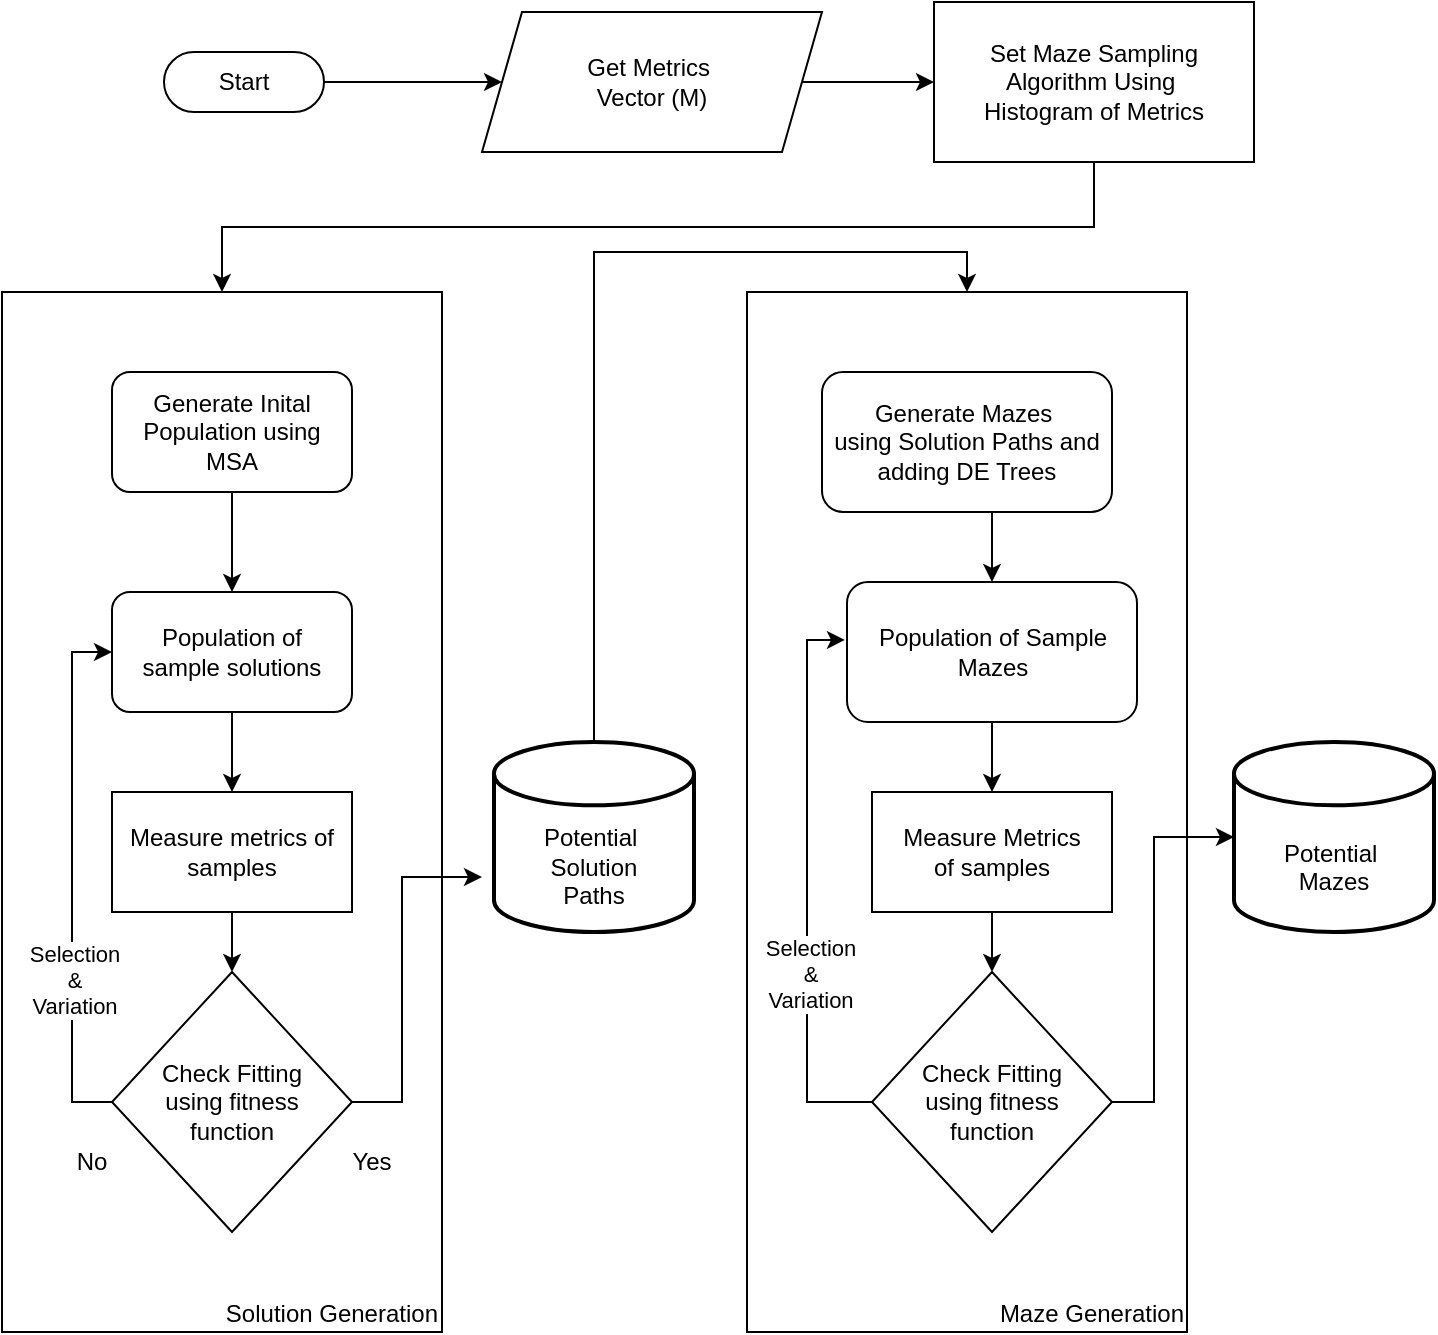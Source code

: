 <mxfile version="24.7.7">
  <diagram id="C5RBs43oDa-KdzZeNtuy" name="Page-1">
    <mxGraphModel dx="2074" dy="1149" grid="1" gridSize="10" guides="1" tooltips="1" connect="1" arrows="1" fold="1" page="1" pageScale="1" pageWidth="827" pageHeight="1169" math="0" shadow="0">
      <root>
        <mxCell id="WIyWlLk6GJQsqaUBKTNV-0" />
        <mxCell id="WIyWlLk6GJQsqaUBKTNV-1" parent="WIyWlLk6GJQsqaUBKTNV-0" />
        <mxCell id="tLCk2Z_N4fmyLMVnDvFi-4" style="edgeStyle=orthogonalEdgeStyle;rounded=0;orthogonalLoop=1;jettySize=auto;html=1;exitX=1;exitY=0.5;exitDx=0;exitDy=0;exitPerimeter=0;entryX=0;entryY=0.5;entryDx=0;entryDy=0;" edge="1" parent="WIyWlLk6GJQsqaUBKTNV-1" source="tLCk2Z_N4fmyLMVnDvFi-1" target="tLCk2Z_N4fmyLMVnDvFi-3">
          <mxGeometry relative="1" as="geometry" />
        </mxCell>
        <mxCell id="tLCk2Z_N4fmyLMVnDvFi-1" value="Start" style="html=1;dashed=0;whiteSpace=wrap;shape=mxgraph.dfd.start" vertex="1" parent="WIyWlLk6GJQsqaUBKTNV-1">
          <mxGeometry x="255" y="180" width="80" height="30" as="geometry" />
        </mxCell>
        <mxCell id="tLCk2Z_N4fmyLMVnDvFi-6" style="edgeStyle=orthogonalEdgeStyle;rounded=0;orthogonalLoop=1;jettySize=auto;html=1;exitX=1;exitY=0.5;exitDx=0;exitDy=0;entryX=0;entryY=0.5;entryDx=0;entryDy=0;" edge="1" parent="WIyWlLk6GJQsqaUBKTNV-1" source="tLCk2Z_N4fmyLMVnDvFi-3" target="tLCk2Z_N4fmyLMVnDvFi-5">
          <mxGeometry relative="1" as="geometry" />
        </mxCell>
        <mxCell id="tLCk2Z_N4fmyLMVnDvFi-3" value="Get Metrics&amp;nbsp;&lt;div&gt;Vector (M)&lt;/div&gt;" style="shape=parallelogram;perimeter=parallelogramPerimeter;whiteSpace=wrap;html=1;fixedSize=1;" vertex="1" parent="WIyWlLk6GJQsqaUBKTNV-1">
          <mxGeometry x="414" y="160" width="170" height="70" as="geometry" />
        </mxCell>
        <mxCell id="tLCk2Z_N4fmyLMVnDvFi-8" style="edgeStyle=orthogonalEdgeStyle;rounded=0;orthogonalLoop=1;jettySize=auto;html=1;exitX=0.5;exitY=1;exitDx=0;exitDy=0;entryX=0.5;entryY=0;entryDx=0;entryDy=0;" edge="1" parent="WIyWlLk6GJQsqaUBKTNV-1" source="tLCk2Z_N4fmyLMVnDvFi-5" target="tLCk2Z_N4fmyLMVnDvFi-10">
          <mxGeometry relative="1" as="geometry">
            <mxPoint x="295" y="490" as="targetPoint" />
          </mxGeometry>
        </mxCell>
        <mxCell id="tLCk2Z_N4fmyLMVnDvFi-5" value="Set Maze Sampling&lt;div&gt;Algorithm Using&amp;nbsp;&lt;/div&gt;&lt;div&gt;Histogram of Metrics&lt;/div&gt;" style="rounded=0;whiteSpace=wrap;html=1;" vertex="1" parent="WIyWlLk6GJQsqaUBKTNV-1">
          <mxGeometry x="640" y="155" width="160" height="80" as="geometry" />
        </mxCell>
        <mxCell id="tLCk2Z_N4fmyLMVnDvFi-10" value="Solution Generation" style="rounded=0;whiteSpace=wrap;html=1;verticalAlign=bottom;align=right;" vertex="1" parent="WIyWlLk6GJQsqaUBKTNV-1">
          <mxGeometry x="174" y="300" width="220" height="520" as="geometry" />
        </mxCell>
        <mxCell id="tLCk2Z_N4fmyLMVnDvFi-17" style="edgeStyle=orthogonalEdgeStyle;rounded=0;orthogonalLoop=1;jettySize=auto;html=1;exitX=0.5;exitY=1;exitDx=0;exitDy=0;" edge="1" parent="WIyWlLk6GJQsqaUBKTNV-1" source="tLCk2Z_N4fmyLMVnDvFi-11" target="tLCk2Z_N4fmyLMVnDvFi-12">
          <mxGeometry relative="1" as="geometry" />
        </mxCell>
        <mxCell id="tLCk2Z_N4fmyLMVnDvFi-11" value="Generate Inital Population using MSA" style="rounded=1;whiteSpace=wrap;html=1;" vertex="1" parent="WIyWlLk6GJQsqaUBKTNV-1">
          <mxGeometry x="229" y="340" width="120" height="60" as="geometry" />
        </mxCell>
        <mxCell id="tLCk2Z_N4fmyLMVnDvFi-18" style="edgeStyle=orthogonalEdgeStyle;rounded=0;orthogonalLoop=1;jettySize=auto;html=1;exitX=0.5;exitY=1;exitDx=0;exitDy=0;" edge="1" parent="WIyWlLk6GJQsqaUBKTNV-1" source="tLCk2Z_N4fmyLMVnDvFi-12" target="tLCk2Z_N4fmyLMVnDvFi-14">
          <mxGeometry relative="1" as="geometry" />
        </mxCell>
        <mxCell id="tLCk2Z_N4fmyLMVnDvFi-12" value="Population of&lt;div&gt;sample solutions&lt;/div&gt;" style="rounded=1;whiteSpace=wrap;html=1;" vertex="1" parent="WIyWlLk6GJQsqaUBKTNV-1">
          <mxGeometry x="229" y="450" width="120" height="60" as="geometry" />
        </mxCell>
        <mxCell id="tLCk2Z_N4fmyLMVnDvFi-19" style="edgeStyle=orthogonalEdgeStyle;rounded=0;orthogonalLoop=1;jettySize=auto;html=1;exitX=0.5;exitY=1;exitDx=0;exitDy=0;entryX=0.5;entryY=0;entryDx=0;entryDy=0;" edge="1" parent="WIyWlLk6GJQsqaUBKTNV-1" source="tLCk2Z_N4fmyLMVnDvFi-14" target="tLCk2Z_N4fmyLMVnDvFi-15">
          <mxGeometry relative="1" as="geometry" />
        </mxCell>
        <mxCell id="tLCk2Z_N4fmyLMVnDvFi-14" value="Measure metrics of samples" style="rounded=0;whiteSpace=wrap;html=1;" vertex="1" parent="WIyWlLk6GJQsqaUBKTNV-1">
          <mxGeometry x="229" y="550" width="120" height="60" as="geometry" />
        </mxCell>
        <mxCell id="tLCk2Z_N4fmyLMVnDvFi-27" style="edgeStyle=orthogonalEdgeStyle;rounded=0;orthogonalLoop=1;jettySize=auto;html=1;exitX=1;exitY=0.5;exitDx=0;exitDy=0;entryX=0;entryY=0.5;entryDx=0;entryDy=0;entryPerimeter=0;" edge="1" parent="WIyWlLk6GJQsqaUBKTNV-1" source="tLCk2Z_N4fmyLMVnDvFi-15">
          <mxGeometry relative="1" as="geometry">
            <mxPoint x="414" y="592.5" as="targetPoint" />
            <Array as="points">
              <mxPoint x="374" y="705" />
              <mxPoint x="374" y="593" />
            </Array>
          </mxGeometry>
        </mxCell>
        <mxCell id="tLCk2Z_N4fmyLMVnDvFi-15" value="Check Fitting&lt;div&gt;using fitness&lt;/div&gt;&lt;div&gt;function&lt;/div&gt;" style="rhombus;whiteSpace=wrap;html=1;" vertex="1" parent="WIyWlLk6GJQsqaUBKTNV-1">
          <mxGeometry x="229" y="640" width="120" height="130" as="geometry" />
        </mxCell>
        <mxCell id="tLCk2Z_N4fmyLMVnDvFi-21" style="edgeStyle=orthogonalEdgeStyle;rounded=0;orthogonalLoop=1;jettySize=auto;html=1;exitX=0;exitY=0.5;exitDx=0;exitDy=0;entryX=0;entryY=0.5;entryDx=0;entryDy=0;" edge="1" parent="WIyWlLk6GJQsqaUBKTNV-1" source="tLCk2Z_N4fmyLMVnDvFi-15" target="tLCk2Z_N4fmyLMVnDvFi-12">
          <mxGeometry relative="1" as="geometry" />
        </mxCell>
        <mxCell id="tLCk2Z_N4fmyLMVnDvFi-24" value="Selection&lt;div&gt;&amp;amp;&lt;/div&gt;&lt;div&gt;Variation&lt;/div&gt;" style="edgeLabel;html=1;align=center;verticalAlign=middle;resizable=0;points=[];" vertex="1" connectable="0" parent="tLCk2Z_N4fmyLMVnDvFi-21">
          <mxGeometry x="0.031" y="-1" relative="1" as="geometry">
            <mxPoint y="55" as="offset" />
          </mxGeometry>
        </mxCell>
        <mxCell id="tLCk2Z_N4fmyLMVnDvFi-25" value="Yes" style="text;html=1;align=center;verticalAlign=middle;whiteSpace=wrap;rounded=0;" vertex="1" parent="WIyWlLk6GJQsqaUBKTNV-1">
          <mxGeometry x="329" y="720" width="60" height="30" as="geometry" />
        </mxCell>
        <mxCell id="tLCk2Z_N4fmyLMVnDvFi-37" style="edgeStyle=orthogonalEdgeStyle;rounded=0;orthogonalLoop=1;jettySize=auto;html=1;exitX=0.5;exitY=0;exitDx=0;exitDy=0;exitPerimeter=0;entryX=0.5;entryY=0;entryDx=0;entryDy=0;" edge="1" parent="WIyWlLk6GJQsqaUBKTNV-1" source="tLCk2Z_N4fmyLMVnDvFi-26" target="tLCk2Z_N4fmyLMVnDvFi-35">
          <mxGeometry relative="1" as="geometry">
            <Array as="points">
              <mxPoint x="470" y="280" />
              <mxPoint x="657" y="280" />
            </Array>
          </mxGeometry>
        </mxCell>
        <mxCell id="tLCk2Z_N4fmyLMVnDvFi-26" value="&lt;div&gt;&lt;br&gt;&lt;/div&gt;&lt;div&gt;&lt;br&gt;&lt;/div&gt;Potential&amp;nbsp;&lt;div&gt;Solution&lt;div&gt;Paths&lt;/div&gt;&lt;/div&gt;" style="strokeWidth=2;html=1;shape=mxgraph.flowchart.database;whiteSpace=wrap;" vertex="1" parent="WIyWlLk6GJQsqaUBKTNV-1">
          <mxGeometry x="420" y="525" width="100" height="95" as="geometry" />
        </mxCell>
        <mxCell id="tLCk2Z_N4fmyLMVnDvFi-28" value="No" style="text;html=1;align=center;verticalAlign=middle;whiteSpace=wrap;rounded=0;" vertex="1" parent="WIyWlLk6GJQsqaUBKTNV-1">
          <mxGeometry x="189" y="720" width="60" height="30" as="geometry" />
        </mxCell>
        <mxCell id="tLCk2Z_N4fmyLMVnDvFi-35" value="Maze Generation" style="rounded=0;whiteSpace=wrap;html=1;verticalAlign=bottom;align=right;" vertex="1" parent="WIyWlLk6GJQsqaUBKTNV-1">
          <mxGeometry x="546.5" y="300" width="220" height="520" as="geometry" />
        </mxCell>
        <mxCell id="tLCk2Z_N4fmyLMVnDvFi-46" style="edgeStyle=orthogonalEdgeStyle;rounded=0;orthogonalLoop=1;jettySize=auto;html=1;exitX=0.5;exitY=1;exitDx=0;exitDy=0;entryX=0.5;entryY=0;entryDx=0;entryDy=0;" edge="1" parent="WIyWlLk6GJQsqaUBKTNV-1" source="tLCk2Z_N4fmyLMVnDvFi-32" target="tLCk2Z_N4fmyLMVnDvFi-38">
          <mxGeometry relative="1" as="geometry" />
        </mxCell>
        <mxCell id="tLCk2Z_N4fmyLMVnDvFi-32" value="Generate Mazes&amp;nbsp;&lt;div&gt;using Solution Paths and adding DE Trees&lt;/div&gt;" style="rounded=1;whiteSpace=wrap;html=1;" vertex="1" parent="WIyWlLk6GJQsqaUBKTNV-1">
          <mxGeometry x="584" y="340" width="145" height="70" as="geometry" />
        </mxCell>
        <mxCell id="tLCk2Z_N4fmyLMVnDvFi-47" style="edgeStyle=orthogonalEdgeStyle;rounded=0;orthogonalLoop=1;jettySize=auto;html=1;exitX=0.5;exitY=1;exitDx=0;exitDy=0;entryX=0.5;entryY=0;entryDx=0;entryDy=0;" edge="1" parent="WIyWlLk6GJQsqaUBKTNV-1" source="tLCk2Z_N4fmyLMVnDvFi-38" target="tLCk2Z_N4fmyLMVnDvFi-39">
          <mxGeometry relative="1" as="geometry" />
        </mxCell>
        <mxCell id="tLCk2Z_N4fmyLMVnDvFi-38" value="Population of Sample Mazes" style="rounded=1;whiteSpace=wrap;html=1;" vertex="1" parent="WIyWlLk6GJQsqaUBKTNV-1">
          <mxGeometry x="596.5" y="445" width="145" height="70" as="geometry" />
        </mxCell>
        <mxCell id="tLCk2Z_N4fmyLMVnDvFi-41" style="edgeStyle=orthogonalEdgeStyle;rounded=0;orthogonalLoop=1;jettySize=auto;html=1;exitX=0.5;exitY=1;exitDx=0;exitDy=0;entryX=0.5;entryY=0;entryDx=0;entryDy=0;" edge="1" parent="WIyWlLk6GJQsqaUBKTNV-1" source="tLCk2Z_N4fmyLMVnDvFi-39" target="tLCk2Z_N4fmyLMVnDvFi-40">
          <mxGeometry relative="1" as="geometry" />
        </mxCell>
        <mxCell id="tLCk2Z_N4fmyLMVnDvFi-39" value="Measure Metrics&lt;div&gt;of samples&lt;/div&gt;" style="rounded=0;whiteSpace=wrap;html=1;" vertex="1" parent="WIyWlLk6GJQsqaUBKTNV-1">
          <mxGeometry x="609" y="550" width="120" height="60" as="geometry" />
        </mxCell>
        <mxCell id="tLCk2Z_N4fmyLMVnDvFi-40" value="Check Fitting&lt;div&gt;using fitness&lt;/div&gt;&lt;div&gt;function&lt;/div&gt;" style="rhombus;whiteSpace=wrap;html=1;" vertex="1" parent="WIyWlLk6GJQsqaUBKTNV-1">
          <mxGeometry x="609" y="640" width="120" height="130" as="geometry" />
        </mxCell>
        <mxCell id="tLCk2Z_N4fmyLMVnDvFi-42" value="&lt;div&gt;&lt;br&gt;&lt;/div&gt;&lt;div&gt;&lt;br&gt;&lt;/div&gt;Potential&amp;nbsp;&lt;div&gt;Mazes&lt;/div&gt;" style="strokeWidth=2;html=1;shape=mxgraph.flowchart.database;whiteSpace=wrap;" vertex="1" parent="WIyWlLk6GJQsqaUBKTNV-1">
          <mxGeometry x="790" y="525" width="100" height="95" as="geometry" />
        </mxCell>
        <mxCell id="tLCk2Z_N4fmyLMVnDvFi-43" style="edgeStyle=orthogonalEdgeStyle;rounded=0;orthogonalLoop=1;jettySize=auto;html=1;exitX=1;exitY=0.5;exitDx=0;exitDy=0;entryX=0;entryY=0.5;entryDx=0;entryDy=0;entryPerimeter=0;" edge="1" parent="WIyWlLk6GJQsqaUBKTNV-1" source="tLCk2Z_N4fmyLMVnDvFi-40" target="tLCk2Z_N4fmyLMVnDvFi-42">
          <mxGeometry relative="1" as="geometry">
            <Array as="points">
              <mxPoint x="750" y="705" />
              <mxPoint x="750" y="573" />
            </Array>
          </mxGeometry>
        </mxCell>
        <mxCell id="tLCk2Z_N4fmyLMVnDvFi-44" style="edgeStyle=orthogonalEdgeStyle;rounded=0;orthogonalLoop=1;jettySize=auto;html=1;exitX=0;exitY=0.5;exitDx=0;exitDy=0;entryX=-0.007;entryY=0.414;entryDx=0;entryDy=0;entryPerimeter=0;" edge="1" parent="WIyWlLk6GJQsqaUBKTNV-1" source="tLCk2Z_N4fmyLMVnDvFi-40" target="tLCk2Z_N4fmyLMVnDvFi-38">
          <mxGeometry relative="1" as="geometry" />
        </mxCell>
        <mxCell id="tLCk2Z_N4fmyLMVnDvFi-45" value="Selection&lt;div&gt;&amp;amp;&lt;/div&gt;&lt;div&gt;Variation&lt;/div&gt;" style="edgeLabel;html=1;align=center;verticalAlign=middle;resizable=0;points=[];" vertex="1" connectable="0" parent="tLCk2Z_N4fmyLMVnDvFi-44">
          <mxGeometry x="0.051" y="-1" relative="1" as="geometry">
            <mxPoint y="52" as="offset" />
          </mxGeometry>
        </mxCell>
      </root>
    </mxGraphModel>
  </diagram>
</mxfile>
